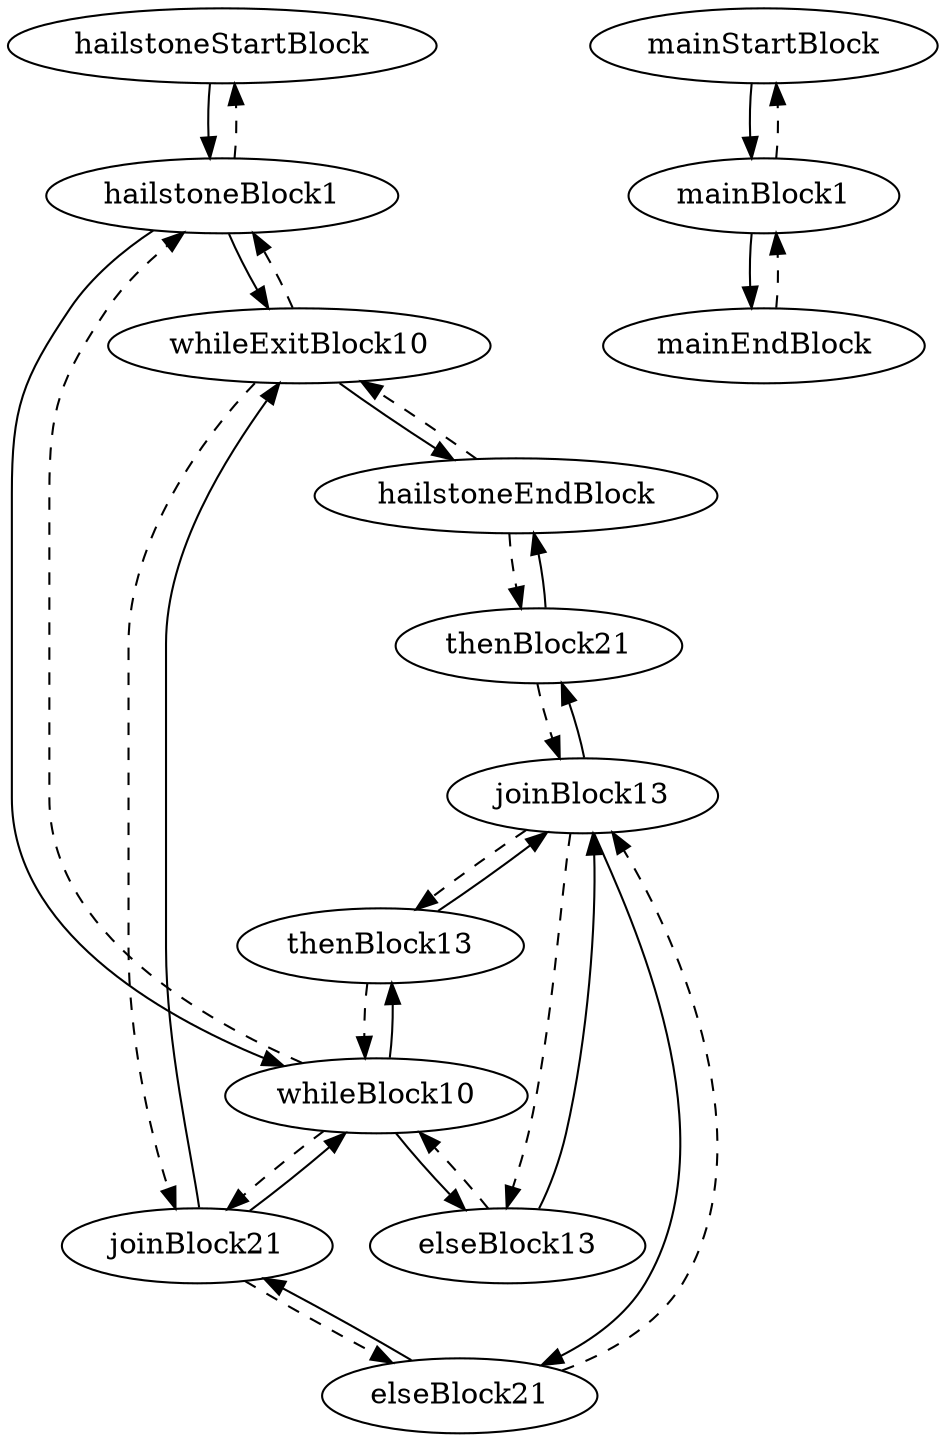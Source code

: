digraph G {
size ="8.5,11";hailstoneStartBlock -> hailstoneBlock1
hailstoneBlock1 -> whileBlock10
hailstoneBlock1 -> whileExitBlock10
hailstoneBlock1 -> hailstoneStartBlock [style=dashed]
whileBlock10 -> thenBlock13
whileBlock10 -> elseBlock13
whileBlock10 -> hailstoneBlock1 [style=dashed]
whileBlock10 -> joinBlock21 [style=dashed]
thenBlock13 -> joinBlock13
thenBlock13 -> whileBlock10 [style=dashed]
elseBlock13 -> joinBlock13
elseBlock13 -> whileBlock10 [style=dashed]
joinBlock13 -> thenBlock21
joinBlock13 -> elseBlock21
joinBlock13 -> thenBlock13 [style=dashed]
joinBlock13 -> elseBlock13 [style=dashed]
thenBlock21 -> hailstoneEndBlock
thenBlock21 -> joinBlock13 [style=dashed]
elseBlock21 -> joinBlock21
elseBlock21 -> joinBlock13 [style=dashed]
joinBlock21 -> whileBlock10
joinBlock21 -> whileExitBlock10
joinBlock21 -> elseBlock21 [style=dashed]
whileExitBlock10 -> hailstoneEndBlock
whileExitBlock10 -> hailstoneBlock1 [style=dashed]
whileExitBlock10 -> joinBlock21 [style=dashed]
hailstoneEndBlock -> thenBlock21 [style=dashed]
hailstoneEndBlock -> whileExitBlock10 [style=dashed]
mainStartBlock -> mainBlock1
mainBlock1 -> mainEndBlock
mainBlock1 -> mainStartBlock [style=dashed]
mainEndBlock -> mainBlock1 [style=dashed]
}